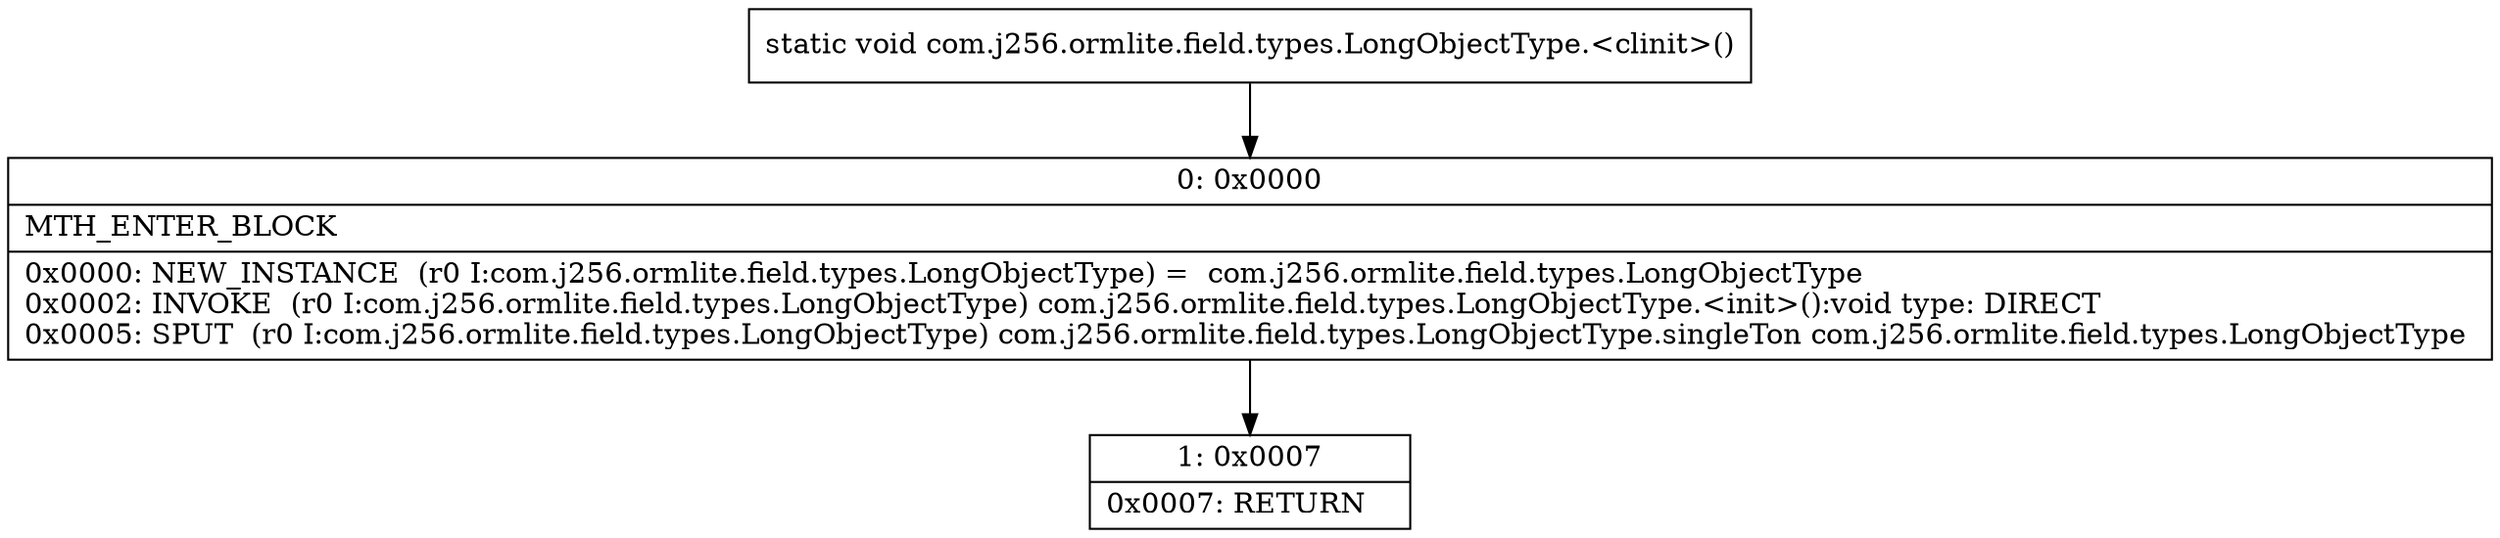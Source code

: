 digraph "CFG forcom.j256.ormlite.field.types.LongObjectType.\<clinit\>()V" {
Node_0 [shape=record,label="{0\:\ 0x0000|MTH_ENTER_BLOCK\l|0x0000: NEW_INSTANCE  (r0 I:com.j256.ormlite.field.types.LongObjectType) =  com.j256.ormlite.field.types.LongObjectType \l0x0002: INVOKE  (r0 I:com.j256.ormlite.field.types.LongObjectType) com.j256.ormlite.field.types.LongObjectType.\<init\>():void type: DIRECT \l0x0005: SPUT  (r0 I:com.j256.ormlite.field.types.LongObjectType) com.j256.ormlite.field.types.LongObjectType.singleTon com.j256.ormlite.field.types.LongObjectType \l}"];
Node_1 [shape=record,label="{1\:\ 0x0007|0x0007: RETURN   \l}"];
MethodNode[shape=record,label="{static void com.j256.ormlite.field.types.LongObjectType.\<clinit\>() }"];
MethodNode -> Node_0;
Node_0 -> Node_1;
}

